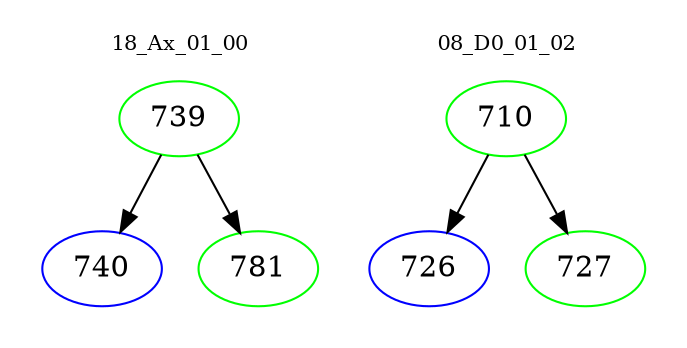digraph{
subgraph cluster_0 {
color = white
label = "18_Ax_01_00";
fontsize=10;
T0_739 [label="739", color="green"]
T0_739 -> T0_740 [color="black"]
T0_740 [label="740", color="blue"]
T0_739 -> T0_781 [color="black"]
T0_781 [label="781", color="green"]
}
subgraph cluster_1 {
color = white
label = "08_D0_01_02";
fontsize=10;
T1_710 [label="710", color="green"]
T1_710 -> T1_726 [color="black"]
T1_726 [label="726", color="blue"]
T1_710 -> T1_727 [color="black"]
T1_727 [label="727", color="green"]
}
}
